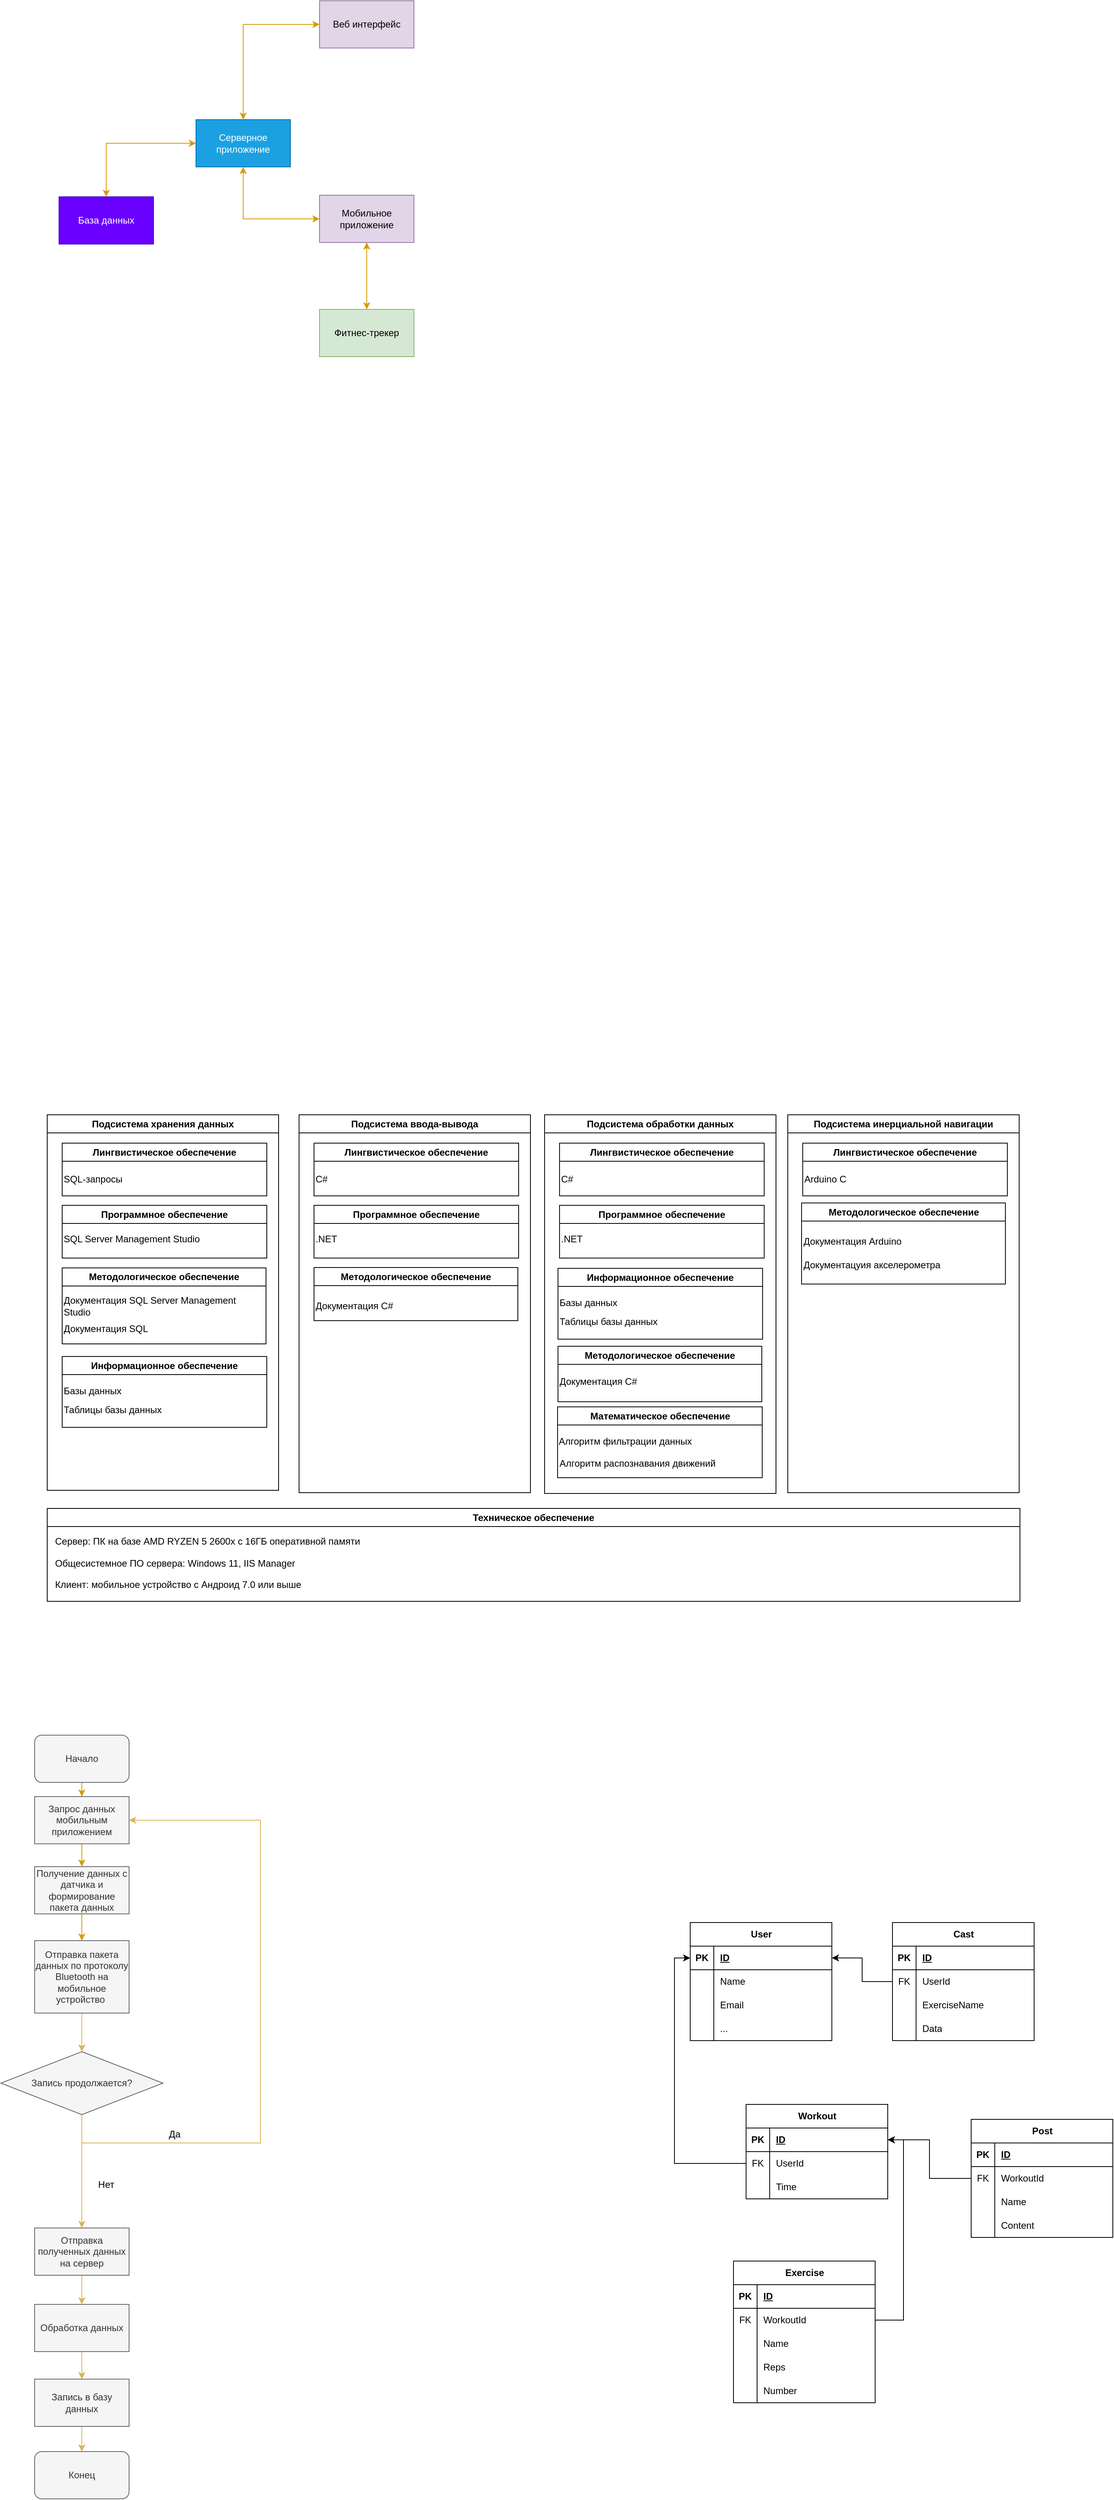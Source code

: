 <mxfile version="22.1.7" type="github">
  <diagram name="Страница 1" id="ufSTGprs4LsOGQLuZF8g">
    <mxGraphModel dx="1434" dy="792" grid="0" gridSize="10" guides="1" tooltips="1" connect="1" arrows="1" fold="1" page="1" pageScale="1" pageWidth="827" pageHeight="1169" background="#ffffff" math="0" shadow="0">
      <root>
        <mxCell id="0" />
        <mxCell id="1" parent="0" />
        <mxCell id="TqyM-eb_YKYfIrLDZzXM-1" value="База данных" style="rounded=0;whiteSpace=wrap;html=1;fillColor=#6a00ff;fontColor=#ffffff;strokeColor=#3700CC;" parent="1" vertex="1">
          <mxGeometry x="142" y="352" width="120" height="60" as="geometry" />
        </mxCell>
        <mxCell id="TqyM-eb_YKYfIrLDZzXM-2" value="Серверное приложение" style="rounded=0;whiteSpace=wrap;html=1;fillColor=#1ba1e2;fontColor=#ffffff;strokeColor=#006EAF;" parent="1" vertex="1">
          <mxGeometry x="316" y="254" width="120" height="60" as="geometry" />
        </mxCell>
        <mxCell id="TqyM-eb_YKYfIrLDZzXM-4" value="" style="endArrow=classic;startArrow=classic;html=1;rounded=0;entryX=0;entryY=0.5;entryDx=0;entryDy=0;exitX=0.5;exitY=0;exitDx=0;exitDy=0;fillColor=#ffe6cc;strokeColor=#d79b00;" parent="1" source="TqyM-eb_YKYfIrLDZzXM-1" target="TqyM-eb_YKYfIrLDZzXM-2" edge="1">
          <mxGeometry width="50" height="50" relative="1" as="geometry">
            <mxPoint x="148" y="304" as="sourcePoint" />
            <mxPoint x="198" y="254" as="targetPoint" />
            <Array as="points">
              <mxPoint x="202" y="284" />
            </Array>
          </mxGeometry>
        </mxCell>
        <mxCell id="TqyM-eb_YKYfIrLDZzXM-5" value="&lt;font color=&quot;#000000&quot;&gt;Веб интерфейс&lt;/font&gt;" style="rounded=0;whiteSpace=wrap;html=1;fillColor=#e1d5e7;strokeColor=#9673a6;" parent="1" vertex="1">
          <mxGeometry x="473" y="103" width="120" height="60" as="geometry" />
        </mxCell>
        <mxCell id="TqyM-eb_YKYfIrLDZzXM-6" value="&lt;font color=&quot;#000000&quot;&gt;Мобильное приложение&lt;/font&gt;" style="rounded=0;whiteSpace=wrap;html=1;fillColor=#e1d5e7;strokeColor=#9673a6;" parent="1" vertex="1">
          <mxGeometry x="473" y="350" width="120" height="60" as="geometry" />
        </mxCell>
        <mxCell id="TqyM-eb_YKYfIrLDZzXM-7" value="" style="endArrow=classic;startArrow=classic;html=1;rounded=0;entryX=0;entryY=0.5;entryDx=0;entryDy=0;exitX=0.5;exitY=0;exitDx=0;exitDy=0;fillColor=#ffe6cc;strokeColor=#d79b00;" parent="1" source="TqyM-eb_YKYfIrLDZzXM-2" target="TqyM-eb_YKYfIrLDZzXM-5" edge="1">
          <mxGeometry width="50" height="50" relative="1" as="geometry">
            <mxPoint x="291" y="154" as="sourcePoint" />
            <mxPoint x="405" y="86" as="targetPoint" />
            <Array as="points">
              <mxPoint x="376" y="133" />
            </Array>
          </mxGeometry>
        </mxCell>
        <mxCell id="TqyM-eb_YKYfIrLDZzXM-8" value="" style="endArrow=classic;startArrow=classic;html=1;rounded=0;entryX=0;entryY=0.5;entryDx=0;entryDy=0;exitX=0.5;exitY=1;exitDx=0;exitDy=0;fillColor=#ffe6cc;strokeColor=#d79b00;" parent="1" source="TqyM-eb_YKYfIrLDZzXM-2" target="TqyM-eb_YKYfIrLDZzXM-6" edge="1">
          <mxGeometry width="50" height="50" relative="1" as="geometry">
            <mxPoint x="338" y="480" as="sourcePoint" />
            <mxPoint x="452" y="412" as="targetPoint" />
            <Array as="points">
              <mxPoint x="376" y="380" />
            </Array>
          </mxGeometry>
        </mxCell>
        <mxCell id="TqyM-eb_YKYfIrLDZzXM-9" value="&lt;font color=&quot;#000000&quot;&gt;Фитнес-трекер&lt;/font&gt;" style="rounded=0;whiteSpace=wrap;html=1;fillColor=#d5e8d4;strokeColor=#82b366;" parent="1" vertex="1">
          <mxGeometry x="473" y="495" width="120" height="60" as="geometry" />
        </mxCell>
        <mxCell id="TqyM-eb_YKYfIrLDZzXM-10" value="" style="endArrow=classic;startArrow=classic;html=1;rounded=0;entryX=0.5;entryY=0;entryDx=0;entryDy=0;exitX=0.5;exitY=1;exitDx=0;exitDy=0;fillColor=#ffe6cc;strokeColor=#d79b00;" parent="1" source="TqyM-eb_YKYfIrLDZzXM-6" target="TqyM-eb_YKYfIrLDZzXM-9" edge="1">
          <mxGeometry width="50" height="50" relative="1" as="geometry">
            <mxPoint x="352" y="412" as="sourcePoint" />
            <mxPoint x="449" y="478" as="targetPoint" />
            <Array as="points" />
          </mxGeometry>
        </mxCell>
        <mxCell id="nKgSE3EkpWKNaFI7mvdM-1" value="Подсистема хранения данных" style="swimlane;whiteSpace=wrap;html=1;" parent="1" vertex="1">
          <mxGeometry x="127" y="1518" width="294" height="477" as="geometry" />
        </mxCell>
        <mxCell id="nKgSE3EkpWKNaFI7mvdM-2" value="Лингвистическое обеспечение" style="swimlane;whiteSpace=wrap;html=1;" parent="nKgSE3EkpWKNaFI7mvdM-1" vertex="1">
          <mxGeometry x="19" y="36" width="260" height="67" as="geometry" />
        </mxCell>
        <mxCell id="nKgSE3EkpWKNaFI7mvdM-3" value="SQL-запросы" style="text;html=1;align=left;verticalAlign=middle;resizable=0;points=[];autosize=1;strokeColor=none;fillColor=none;" parent="nKgSE3EkpWKNaFI7mvdM-2" vertex="1">
          <mxGeometry y="33" width="93" height="26" as="geometry" />
        </mxCell>
        <mxCell id="nKgSE3EkpWKNaFI7mvdM-4" value="Программное обеспечение" style="swimlane;whiteSpace=wrap;html=1;" parent="nKgSE3EkpWKNaFI7mvdM-1" vertex="1">
          <mxGeometry x="19" y="115" width="260" height="67" as="geometry" />
        </mxCell>
        <mxCell id="nKgSE3EkpWKNaFI7mvdM-5" value="SQL Server Management Studio" style="text;html=1;align=left;verticalAlign=middle;resizable=0;points=[];autosize=1;strokeColor=none;fillColor=none;" parent="nKgSE3EkpWKNaFI7mvdM-4" vertex="1">
          <mxGeometry y="30" width="191" height="26" as="geometry" />
        </mxCell>
        <mxCell id="nKgSE3EkpWKNaFI7mvdM-6" value="Методологическое обеспечение" style="swimlane;whiteSpace=wrap;html=1;" parent="nKgSE3EkpWKNaFI7mvdM-1" vertex="1">
          <mxGeometry x="19" y="194.5" width="259" height="96.5" as="geometry" />
        </mxCell>
        <mxCell id="nKgSE3EkpWKNaFI7mvdM-7" value="Документация&amp;nbsp;SQL Server Management &lt;br&gt;Studio" style="text;html=1;align=left;verticalAlign=middle;resizable=0;points=[];autosize=1;strokeColor=none;fillColor=none;" parent="nKgSE3EkpWKNaFI7mvdM-6" vertex="1">
          <mxGeometry y="27.75" width="237" height="41" as="geometry" />
        </mxCell>
        <mxCell id="nKgSE3EkpWKNaFI7mvdM-8" value="Документация&amp;nbsp;SQL" style="text;html=1;align=left;verticalAlign=middle;resizable=0;points=[];autosize=1;strokeColor=none;fillColor=none;" parent="nKgSE3EkpWKNaFI7mvdM-6" vertex="1">
          <mxGeometry y="64.5" width="125" height="26" as="geometry" />
        </mxCell>
        <mxCell id="nKgSE3EkpWKNaFI7mvdM-9" value="Информационное обеспечение" style="swimlane;whiteSpace=wrap;html=1;" parent="nKgSE3EkpWKNaFI7mvdM-1" vertex="1">
          <mxGeometry x="19" y="307" width="260" height="90" as="geometry" />
        </mxCell>
        <mxCell id="nKgSE3EkpWKNaFI7mvdM-10" value="Базы данных" style="text;html=1;align=left;verticalAlign=middle;resizable=0;points=[];autosize=1;strokeColor=none;fillColor=none;" parent="nKgSE3EkpWKNaFI7mvdM-9" vertex="1">
          <mxGeometry x="-0.5" y="31" width="91" height="26" as="geometry" />
        </mxCell>
        <mxCell id="nKgSE3EkpWKNaFI7mvdM-11" value="Таблицы базы данных" style="text;html=1;strokeColor=none;fillColor=none;align=left;verticalAlign=middle;whiteSpace=wrap;rounded=0;" parent="nKgSE3EkpWKNaFI7mvdM-9" vertex="1">
          <mxGeometry x="-0.5" y="53" width="179.5" height="30" as="geometry" />
        </mxCell>
        <mxCell id="nKgSE3EkpWKNaFI7mvdM-12" value="Подсистема ввода-вывода" style="swimlane;whiteSpace=wrap;html=1;" parent="1" vertex="1">
          <mxGeometry x="447" y="1518" width="294" height="480" as="geometry" />
        </mxCell>
        <mxCell id="nKgSE3EkpWKNaFI7mvdM-13" value="Лингвистическое обеспечение" style="swimlane;whiteSpace=wrap;html=1;" parent="nKgSE3EkpWKNaFI7mvdM-12" vertex="1">
          <mxGeometry x="19" y="36" width="260" height="67" as="geometry" />
        </mxCell>
        <mxCell id="nKgSE3EkpWKNaFI7mvdM-14" value="С#" style="text;html=1;align=left;verticalAlign=middle;resizable=0;points=[];autosize=1;strokeColor=none;fillColor=none;" parent="nKgSE3EkpWKNaFI7mvdM-13" vertex="1">
          <mxGeometry y="33" width="33" height="26" as="geometry" />
        </mxCell>
        <mxCell id="nKgSE3EkpWKNaFI7mvdM-15" value="Программное обеспечение" style="swimlane;whiteSpace=wrap;html=1;" parent="nKgSE3EkpWKNaFI7mvdM-12" vertex="1">
          <mxGeometry x="19" y="115" width="260" height="67" as="geometry" />
        </mxCell>
        <mxCell id="nKgSE3EkpWKNaFI7mvdM-16" value=".NET" style="text;html=1;align=left;verticalAlign=middle;resizable=0;points=[];autosize=1;strokeColor=none;fillColor=none;" parent="nKgSE3EkpWKNaFI7mvdM-15" vertex="1">
          <mxGeometry y="30" width="45" height="26" as="geometry" />
        </mxCell>
        <mxCell id="nKgSE3EkpWKNaFI7mvdM-17" value="Методологическое обеспечение" style="swimlane;whiteSpace=wrap;html=1;" parent="nKgSE3EkpWKNaFI7mvdM-12" vertex="1">
          <mxGeometry x="19" y="194" width="259" height="67.5" as="geometry" />
        </mxCell>
        <mxCell id="nKgSE3EkpWKNaFI7mvdM-18" value="Документация C#" style="text;html=1;align=left;verticalAlign=middle;resizable=0;points=[];autosize=1;strokeColor=none;fillColor=none;" parent="nKgSE3EkpWKNaFI7mvdM-17" vertex="1">
          <mxGeometry y="35.75" width="117" height="26" as="geometry" />
        </mxCell>
        <mxCell id="nKgSE3EkpWKNaFI7mvdM-23" value="Подсистема обработки данных" style="swimlane;whiteSpace=wrap;html=1;" parent="1" vertex="1">
          <mxGeometry x="759" y="1518" width="294" height="481" as="geometry" />
        </mxCell>
        <mxCell id="nKgSE3EkpWKNaFI7mvdM-24" value="Лингвистическое обеспечение" style="swimlane;whiteSpace=wrap;html=1;" parent="nKgSE3EkpWKNaFI7mvdM-23" vertex="1">
          <mxGeometry x="19" y="36" width="260" height="67" as="geometry" />
        </mxCell>
        <mxCell id="nKgSE3EkpWKNaFI7mvdM-25" value="С#" style="text;html=1;align=left;verticalAlign=middle;resizable=0;points=[];autosize=1;strokeColor=none;fillColor=none;" parent="nKgSE3EkpWKNaFI7mvdM-24" vertex="1">
          <mxGeometry y="33" width="33" height="26" as="geometry" />
        </mxCell>
        <mxCell id="nKgSE3EkpWKNaFI7mvdM-26" value="Программное обеспечение" style="swimlane;whiteSpace=wrap;html=1;" parent="nKgSE3EkpWKNaFI7mvdM-23" vertex="1">
          <mxGeometry x="19" y="115" width="260" height="67" as="geometry" />
        </mxCell>
        <mxCell id="nKgSE3EkpWKNaFI7mvdM-27" value=".NET" style="text;html=1;align=left;verticalAlign=middle;resizable=0;points=[];autosize=1;strokeColor=none;fillColor=none;" parent="nKgSE3EkpWKNaFI7mvdM-26" vertex="1">
          <mxGeometry y="30" width="45" height="26" as="geometry" />
        </mxCell>
        <mxCell id="nKgSE3EkpWKNaFI7mvdM-28" value="Методологическое обеспечение" style="swimlane;whiteSpace=wrap;html=1;" parent="nKgSE3EkpWKNaFI7mvdM-23" vertex="1">
          <mxGeometry x="17" y="294" width="259" height="70.5" as="geometry" />
        </mxCell>
        <mxCell id="nKgSE3EkpWKNaFI7mvdM-29" value="Документация C#" style="text;html=1;align=left;verticalAlign=middle;resizable=0;points=[];autosize=1;strokeColor=none;fillColor=none;" parent="nKgSE3EkpWKNaFI7mvdM-28" vertex="1">
          <mxGeometry x="-0.5" y="31.5" width="117" height="26" as="geometry" />
        </mxCell>
        <mxCell id="nKgSE3EkpWKNaFI7mvdM-31" value="Математическое обеспечение" style="swimlane;whiteSpace=wrap;html=1;" parent="nKgSE3EkpWKNaFI7mvdM-23" vertex="1">
          <mxGeometry x="16.5" y="371" width="260" height="90" as="geometry" />
        </mxCell>
        <mxCell id="nKgSE3EkpWKNaFI7mvdM-32" value="Алгоритм фильтрации данных" style="text;html=1;align=left;verticalAlign=middle;resizable=0;points=[];autosize=1;strokeColor=none;fillColor=none;" parent="nKgSE3EkpWKNaFI7mvdM-31" vertex="1">
          <mxGeometry x="-0.5" y="31" width="187" height="26" as="geometry" />
        </mxCell>
        <mxCell id="nKgSE3EkpWKNaFI7mvdM-37" value="Алгоритм распознавания движений" style="text;html=1;align=left;verticalAlign=middle;resizable=0;points=[];autosize=1;strokeColor=none;fillColor=none;" parent="nKgSE3EkpWKNaFI7mvdM-31" vertex="1">
          <mxGeometry y="59" width="216" height="26" as="geometry" />
        </mxCell>
        <mxCell id="nKgSE3EkpWKNaFI7mvdM-34" value="Информационное обеспечение" style="swimlane;whiteSpace=wrap;html=1;" parent="nKgSE3EkpWKNaFI7mvdM-23" vertex="1">
          <mxGeometry x="17" y="195" width="260" height="90" as="geometry" />
        </mxCell>
        <mxCell id="nKgSE3EkpWKNaFI7mvdM-35" value="Базы данных" style="text;html=1;align=left;verticalAlign=middle;resizable=0;points=[];autosize=1;strokeColor=none;fillColor=none;" parent="nKgSE3EkpWKNaFI7mvdM-34" vertex="1">
          <mxGeometry x="-0.5" y="31" width="91" height="26" as="geometry" />
        </mxCell>
        <mxCell id="nKgSE3EkpWKNaFI7mvdM-36" value="Таблицы базы данных" style="text;html=1;strokeColor=none;fillColor=none;align=left;verticalAlign=middle;whiteSpace=wrap;rounded=0;" parent="nKgSE3EkpWKNaFI7mvdM-34" vertex="1">
          <mxGeometry x="-0.5" y="53" width="179.5" height="30" as="geometry" />
        </mxCell>
        <mxCell id="nKgSE3EkpWKNaFI7mvdM-38" value="Техническое обеспечение" style="swimlane;whiteSpace=wrap;html=1;" parent="1" vertex="1">
          <mxGeometry x="127" y="2018" width="1236" height="118" as="geometry" />
        </mxCell>
        <mxCell id="nKgSE3EkpWKNaFI7mvdM-39" value="Сервер: ПК на базе AMD RYZEN 5 2600x с 16ГБ оперативной памяти" style="text;html=1;align=left;verticalAlign=middle;resizable=0;points=[];autosize=1;strokeColor=none;fillColor=none;" parent="nKgSE3EkpWKNaFI7mvdM-38" vertex="1">
          <mxGeometry x="8" y="29" width="406" height="26" as="geometry" />
        </mxCell>
        <mxCell id="t0PKNFKbj3jleWJ-KIZI-2" value="Общесистемное ПО сервера: Windows 11, IIS Manager" style="text;html=1;strokeColor=none;fillColor=none;align=left;verticalAlign=middle;whiteSpace=wrap;rounded=0;" vertex="1" parent="nKgSE3EkpWKNaFI7mvdM-38">
          <mxGeometry x="8" y="55" width="1211" height="30" as="geometry" />
        </mxCell>
        <mxCell id="t0PKNFKbj3jleWJ-KIZI-3" value="Клиент: мобильное устройство с Андроид 7.0 или выше&amp;nbsp;" style="text;html=1;strokeColor=none;fillColor=none;align=left;verticalAlign=middle;whiteSpace=wrap;rounded=0;" vertex="1" parent="nKgSE3EkpWKNaFI7mvdM-38">
          <mxGeometry x="8" y="82" width="1217" height="30" as="geometry" />
        </mxCell>
        <mxCell id="nKgSE3EkpWKNaFI7mvdM-41" value="Подсистема инерциальной навигации" style="swimlane;whiteSpace=wrap;html=1;" parent="1" vertex="1">
          <mxGeometry x="1068" y="1518" width="294" height="480" as="geometry" />
        </mxCell>
        <mxCell id="nKgSE3EkpWKNaFI7mvdM-42" value="Лингвистическое обеспечение" style="swimlane;whiteSpace=wrap;html=1;" parent="nKgSE3EkpWKNaFI7mvdM-41" vertex="1">
          <mxGeometry x="19" y="36" width="260" height="67" as="geometry" />
        </mxCell>
        <mxCell id="nKgSE3EkpWKNaFI7mvdM-43" value="Arduino C" style="text;html=1;align=left;verticalAlign=middle;resizable=0;points=[];autosize=1;strokeColor=none;fillColor=none;" parent="nKgSE3EkpWKNaFI7mvdM-42" vertex="1">
          <mxGeometry y="33" width="71" height="26" as="geometry" />
        </mxCell>
        <mxCell id="nKgSE3EkpWKNaFI7mvdM-46" value="Методологическое обеспечение" style="swimlane;whiteSpace=wrap;html=1;" parent="nKgSE3EkpWKNaFI7mvdM-41" vertex="1">
          <mxGeometry x="17.5" y="112" width="259" height="103" as="geometry" />
        </mxCell>
        <mxCell id="nKgSE3EkpWKNaFI7mvdM-47" value="Документация Arduino" style="text;html=1;align=left;verticalAlign=middle;resizable=0;points=[];autosize=1;strokeColor=none;fillColor=none;" parent="nKgSE3EkpWKNaFI7mvdM-46" vertex="1">
          <mxGeometry y="35.75" width="143" height="26" as="geometry" />
        </mxCell>
        <mxCell id="t0PKNFKbj3jleWJ-KIZI-4" value="Документацуия акселерометра" style="text;html=1;strokeColor=none;fillColor=none;align=left;verticalAlign=middle;whiteSpace=wrap;rounded=0;" vertex="1" parent="nKgSE3EkpWKNaFI7mvdM-46">
          <mxGeometry y="64" width="239" height="30" as="geometry" />
        </mxCell>
        <mxCell id="nKgSE3EkpWKNaFI7mvdM-48" style="edgeStyle=orthogonalEdgeStyle;rounded=0;orthogonalLoop=1;jettySize=auto;html=1;entryX=0.5;entryY=0;entryDx=0;entryDy=0;fillColor=#ffe6cc;strokeColor=#d79b00;" parent="1" source="nKgSE3EkpWKNaFI7mvdM-49" target="nKgSE3EkpWKNaFI7mvdM-59" edge="1">
          <mxGeometry relative="1" as="geometry" />
        </mxCell>
        <mxCell id="nKgSE3EkpWKNaFI7mvdM-49" value="Начало" style="rounded=1;whiteSpace=wrap;html=1;fillColor=#f5f5f5;fontColor=#333333;strokeColor=#666666;" parent="1" vertex="1">
          <mxGeometry x="111" y="2306" width="120" height="60" as="geometry" />
        </mxCell>
        <mxCell id="nKgSE3EkpWKNaFI7mvdM-50" style="edgeStyle=orthogonalEdgeStyle;rounded=0;orthogonalLoop=1;jettySize=auto;html=1;fillColor=#ffe6cc;strokeColor=#d79b00;entryX=0.5;entryY=0;entryDx=0;entryDy=0;" parent="1" source="nKgSE3EkpWKNaFI7mvdM-51" target="nKgSE3EkpWKNaFI7mvdM-53" edge="1">
          <mxGeometry relative="1" as="geometry" />
        </mxCell>
        <mxCell id="nKgSE3EkpWKNaFI7mvdM-51" value="Получение данных с датчика и формирование пакета данных" style="rounded=0;whiteSpace=wrap;html=1;fillColor=#f5f5f5;fontColor=#333333;strokeColor=#666666;" parent="1" vertex="1">
          <mxGeometry x="111" y="2473" width="120" height="60" as="geometry" />
        </mxCell>
        <mxCell id="nKgSE3EkpWKNaFI7mvdM-72" style="edgeStyle=orthogonalEdgeStyle;rounded=0;orthogonalLoop=1;jettySize=auto;html=1;entryX=0.5;entryY=0;entryDx=0;entryDy=0;fillColor=#fff2cc;strokeColor=#d6b656;" parent="1" source="nKgSE3EkpWKNaFI7mvdM-53" target="nKgSE3EkpWKNaFI7mvdM-62" edge="1">
          <mxGeometry relative="1" as="geometry">
            <mxPoint x="222" y="2676" as="targetPoint" />
          </mxGeometry>
        </mxCell>
        <mxCell id="nKgSE3EkpWKNaFI7mvdM-53" value="Отправка пакета данных по протоколу Bluetooth на мобильное устройство&amp;nbsp;" style="rounded=0;whiteSpace=wrap;html=1;fillColor=#f5f5f5;fontColor=#333333;strokeColor=#666666;" parent="1" vertex="1">
          <mxGeometry x="111" y="2567" width="120" height="92" as="geometry" />
        </mxCell>
        <mxCell id="nKgSE3EkpWKNaFI7mvdM-75" style="edgeStyle=orthogonalEdgeStyle;rounded=0;orthogonalLoop=1;jettySize=auto;html=1;entryX=0.5;entryY=0;entryDx=0;entryDy=0;fillColor=#fff2cc;strokeColor=#d6b656;" parent="1" source="nKgSE3EkpWKNaFI7mvdM-56" target="nKgSE3EkpWKNaFI7mvdM-74" edge="1">
          <mxGeometry relative="1" as="geometry" />
        </mxCell>
        <mxCell id="nKgSE3EkpWKNaFI7mvdM-56" value="Отправка полученных данных на сервер" style="rounded=0;whiteSpace=wrap;html=1;fillColor=#f5f5f5;fontColor=#333333;strokeColor=#666666;" parent="1" vertex="1">
          <mxGeometry x="111" y="2932" width="120" height="60" as="geometry" />
        </mxCell>
        <mxCell id="nKgSE3EkpWKNaFI7mvdM-58" style="edgeStyle=orthogonalEdgeStyle;rounded=0;orthogonalLoop=1;jettySize=auto;html=1;entryX=0.5;entryY=0;entryDx=0;entryDy=0;fillColor=#ffe6cc;strokeColor=#d79b00;" parent="1" source="nKgSE3EkpWKNaFI7mvdM-59" target="nKgSE3EkpWKNaFI7mvdM-51" edge="1">
          <mxGeometry relative="1" as="geometry" />
        </mxCell>
        <mxCell id="nKgSE3EkpWKNaFI7mvdM-59" value="Запрос данных мобильным приложением" style="rounded=0;whiteSpace=wrap;html=1;fillColor=#f5f5f5;fontColor=#333333;strokeColor=#666666;" parent="1" vertex="1">
          <mxGeometry x="111" y="2384" width="120" height="60" as="geometry" />
        </mxCell>
        <mxCell id="nKgSE3EkpWKNaFI7mvdM-70" style="edgeStyle=orthogonalEdgeStyle;rounded=0;orthogonalLoop=1;jettySize=auto;html=1;entryX=1;entryY=0.5;entryDx=0;entryDy=0;fillColor=#fff2cc;strokeColor=#d6b656;" parent="1" source="nKgSE3EkpWKNaFI7mvdM-62" target="nKgSE3EkpWKNaFI7mvdM-59" edge="1">
          <mxGeometry relative="1" as="geometry">
            <mxPoint x="398.217" y="2439.696" as="targetPoint" />
            <Array as="points">
              <mxPoint x="171" y="2824" />
              <mxPoint x="398" y="2824" />
              <mxPoint x="398" y="2414" />
            </Array>
          </mxGeometry>
        </mxCell>
        <mxCell id="nKgSE3EkpWKNaFI7mvdM-73" style="edgeStyle=orthogonalEdgeStyle;rounded=0;orthogonalLoop=1;jettySize=auto;html=1;entryX=0.5;entryY=0;entryDx=0;entryDy=0;fillColor=#fff2cc;strokeColor=#d6b656;" parent="1" source="nKgSE3EkpWKNaFI7mvdM-62" target="nKgSE3EkpWKNaFI7mvdM-56" edge="1">
          <mxGeometry relative="1" as="geometry" />
        </mxCell>
        <mxCell id="nKgSE3EkpWKNaFI7mvdM-62" value="Запись продолжается?" style="rhombus;whiteSpace=wrap;html=1;fillColor=#f5f5f5;fontColor=#333333;strokeColor=#666666;" parent="1" vertex="1">
          <mxGeometry x="68" y="2708" width="206" height="80" as="geometry" />
        </mxCell>
        <mxCell id="nKgSE3EkpWKNaFI7mvdM-64" value="&lt;font color=&quot;#000000&quot;&gt;Да&lt;/font&gt;" style="text;html=1;strokeColor=none;fillColor=none;align=center;verticalAlign=middle;whiteSpace=wrap;rounded=0;" parent="1" vertex="1">
          <mxGeometry x="259" y="2798" width="60" height="30" as="geometry" />
        </mxCell>
        <mxCell id="nKgSE3EkpWKNaFI7mvdM-77" style="edgeStyle=orthogonalEdgeStyle;rounded=0;orthogonalLoop=1;jettySize=auto;html=1;entryX=0.5;entryY=0;entryDx=0;entryDy=0;fillColor=#fff2cc;strokeColor=#d6b656;" parent="1" source="nKgSE3EkpWKNaFI7mvdM-74" target="nKgSE3EkpWKNaFI7mvdM-76" edge="1">
          <mxGeometry relative="1" as="geometry" />
        </mxCell>
        <mxCell id="nKgSE3EkpWKNaFI7mvdM-74" value="Обработка данных" style="rounded=0;whiteSpace=wrap;html=1;fillColor=#f5f5f5;fontColor=#333333;strokeColor=#666666;" parent="1" vertex="1">
          <mxGeometry x="111" y="3029" width="120" height="60" as="geometry" />
        </mxCell>
        <mxCell id="nKgSE3EkpWKNaFI7mvdM-79" style="edgeStyle=orthogonalEdgeStyle;rounded=0;orthogonalLoop=1;jettySize=auto;html=1;entryX=0.5;entryY=0;entryDx=0;entryDy=0;fillColor=#fff2cc;strokeColor=#d6b656;" parent="1" source="nKgSE3EkpWKNaFI7mvdM-76" target="nKgSE3EkpWKNaFI7mvdM-78" edge="1">
          <mxGeometry relative="1" as="geometry" />
        </mxCell>
        <mxCell id="nKgSE3EkpWKNaFI7mvdM-76" value="Запись в базу данных" style="rounded=0;whiteSpace=wrap;html=1;fillColor=#f5f5f5;fontColor=#333333;strokeColor=#666666;" parent="1" vertex="1">
          <mxGeometry x="111" y="3124" width="120" height="60" as="geometry" />
        </mxCell>
        <mxCell id="nKgSE3EkpWKNaFI7mvdM-78" value="Конец" style="rounded=1;whiteSpace=wrap;html=1;fillColor=#f5f5f5;fontColor=#333333;strokeColor=#666666;" parent="1" vertex="1">
          <mxGeometry x="111" y="3216" width="120" height="60" as="geometry" />
        </mxCell>
        <mxCell id="nKgSE3EkpWKNaFI7mvdM-82" value="Нет" style="text;html=1;strokeColor=none;fillColor=none;align=center;verticalAlign=middle;whiteSpace=wrap;rounded=0;" parent="1" vertex="1">
          <mxGeometry x="172" y="2862" width="60" height="30" as="geometry" />
        </mxCell>
        <mxCell id="nKgSE3EkpWKNaFI7mvdM-83" value="User" style="shape=table;startSize=30;container=1;collapsible=1;childLayout=tableLayout;fixedRows=1;rowLines=0;fontStyle=1;align=center;resizeLast=1;html=1;" parent="1" vertex="1">
          <mxGeometry x="944" y="2544" width="180" height="150" as="geometry" />
        </mxCell>
        <mxCell id="nKgSE3EkpWKNaFI7mvdM-84" value="" style="shape=tableRow;horizontal=0;startSize=0;swimlaneHead=0;swimlaneBody=0;fillColor=none;collapsible=0;dropTarget=0;points=[[0,0.5],[1,0.5]];portConstraint=eastwest;top=0;left=0;right=0;bottom=1;" parent="nKgSE3EkpWKNaFI7mvdM-83" vertex="1">
          <mxGeometry y="30" width="180" height="30" as="geometry" />
        </mxCell>
        <mxCell id="nKgSE3EkpWKNaFI7mvdM-85" value="PK" style="shape=partialRectangle;connectable=0;fillColor=none;top=0;left=0;bottom=0;right=0;fontStyle=1;overflow=hidden;whiteSpace=wrap;html=1;" parent="nKgSE3EkpWKNaFI7mvdM-84" vertex="1">
          <mxGeometry width="30" height="30" as="geometry">
            <mxRectangle width="30" height="30" as="alternateBounds" />
          </mxGeometry>
        </mxCell>
        <mxCell id="nKgSE3EkpWKNaFI7mvdM-86" value="ID" style="shape=partialRectangle;connectable=0;fillColor=none;top=0;left=0;bottom=0;right=0;align=left;spacingLeft=6;fontStyle=5;overflow=hidden;whiteSpace=wrap;html=1;" parent="nKgSE3EkpWKNaFI7mvdM-84" vertex="1">
          <mxGeometry x="30" width="150" height="30" as="geometry">
            <mxRectangle width="150" height="30" as="alternateBounds" />
          </mxGeometry>
        </mxCell>
        <mxCell id="nKgSE3EkpWKNaFI7mvdM-87" value="" style="shape=tableRow;horizontal=0;startSize=0;swimlaneHead=0;swimlaneBody=0;fillColor=none;collapsible=0;dropTarget=0;points=[[0,0.5],[1,0.5]];portConstraint=eastwest;top=0;left=0;right=0;bottom=0;" parent="nKgSE3EkpWKNaFI7mvdM-83" vertex="1">
          <mxGeometry y="60" width="180" height="30" as="geometry" />
        </mxCell>
        <mxCell id="nKgSE3EkpWKNaFI7mvdM-88" value="" style="shape=partialRectangle;connectable=0;fillColor=none;top=0;left=0;bottom=0;right=0;editable=1;overflow=hidden;whiteSpace=wrap;html=1;" parent="nKgSE3EkpWKNaFI7mvdM-87" vertex="1">
          <mxGeometry width="30" height="30" as="geometry">
            <mxRectangle width="30" height="30" as="alternateBounds" />
          </mxGeometry>
        </mxCell>
        <mxCell id="nKgSE3EkpWKNaFI7mvdM-89" value="Name" style="shape=partialRectangle;connectable=0;fillColor=none;top=0;left=0;bottom=0;right=0;align=left;spacingLeft=6;overflow=hidden;whiteSpace=wrap;html=1;" parent="nKgSE3EkpWKNaFI7mvdM-87" vertex="1">
          <mxGeometry x="30" width="150" height="30" as="geometry">
            <mxRectangle width="150" height="30" as="alternateBounds" />
          </mxGeometry>
        </mxCell>
        <mxCell id="nKgSE3EkpWKNaFI7mvdM-90" value="" style="shape=tableRow;horizontal=0;startSize=0;swimlaneHead=0;swimlaneBody=0;fillColor=none;collapsible=0;dropTarget=0;points=[[0,0.5],[1,0.5]];portConstraint=eastwest;top=0;left=0;right=0;bottom=0;" parent="nKgSE3EkpWKNaFI7mvdM-83" vertex="1">
          <mxGeometry y="90" width="180" height="30" as="geometry" />
        </mxCell>
        <mxCell id="nKgSE3EkpWKNaFI7mvdM-91" value="" style="shape=partialRectangle;connectable=0;fillColor=none;top=0;left=0;bottom=0;right=0;editable=1;overflow=hidden;whiteSpace=wrap;html=1;" parent="nKgSE3EkpWKNaFI7mvdM-90" vertex="1">
          <mxGeometry width="30" height="30" as="geometry">
            <mxRectangle width="30" height="30" as="alternateBounds" />
          </mxGeometry>
        </mxCell>
        <mxCell id="nKgSE3EkpWKNaFI7mvdM-92" value="Email" style="shape=partialRectangle;connectable=0;fillColor=none;top=0;left=0;bottom=0;right=0;align=left;spacingLeft=6;overflow=hidden;whiteSpace=wrap;html=1;" parent="nKgSE3EkpWKNaFI7mvdM-90" vertex="1">
          <mxGeometry x="30" width="150" height="30" as="geometry">
            <mxRectangle width="150" height="30" as="alternateBounds" />
          </mxGeometry>
        </mxCell>
        <mxCell id="nKgSE3EkpWKNaFI7mvdM-93" value="" style="shape=tableRow;horizontal=0;startSize=0;swimlaneHead=0;swimlaneBody=0;fillColor=none;collapsible=0;dropTarget=0;points=[[0,0.5],[1,0.5]];portConstraint=eastwest;top=0;left=0;right=0;bottom=0;" parent="nKgSE3EkpWKNaFI7mvdM-83" vertex="1">
          <mxGeometry y="120" width="180" height="30" as="geometry" />
        </mxCell>
        <mxCell id="nKgSE3EkpWKNaFI7mvdM-94" value="" style="shape=partialRectangle;connectable=0;fillColor=none;top=0;left=0;bottom=0;right=0;editable=1;overflow=hidden;whiteSpace=wrap;html=1;" parent="nKgSE3EkpWKNaFI7mvdM-93" vertex="1">
          <mxGeometry width="30" height="30" as="geometry">
            <mxRectangle width="30" height="30" as="alternateBounds" />
          </mxGeometry>
        </mxCell>
        <mxCell id="nKgSE3EkpWKNaFI7mvdM-95" value="..." style="shape=partialRectangle;connectable=0;fillColor=none;top=0;left=0;bottom=0;right=0;align=left;spacingLeft=6;overflow=hidden;whiteSpace=wrap;html=1;" parent="nKgSE3EkpWKNaFI7mvdM-93" vertex="1">
          <mxGeometry x="30" width="150" height="30" as="geometry">
            <mxRectangle width="150" height="30" as="alternateBounds" />
          </mxGeometry>
        </mxCell>
        <mxCell id="nKgSE3EkpWKNaFI7mvdM-96" value="Cast" style="shape=table;startSize=30;container=1;collapsible=1;childLayout=tableLayout;fixedRows=1;rowLines=0;fontStyle=1;align=center;resizeLast=1;html=1;" parent="1" vertex="1">
          <mxGeometry x="1201" y="2544" width="180" height="150" as="geometry" />
        </mxCell>
        <mxCell id="nKgSE3EkpWKNaFI7mvdM-97" value="" style="shape=tableRow;horizontal=0;startSize=0;swimlaneHead=0;swimlaneBody=0;fillColor=none;collapsible=0;dropTarget=0;points=[[0,0.5],[1,0.5]];portConstraint=eastwest;top=0;left=0;right=0;bottom=1;" parent="nKgSE3EkpWKNaFI7mvdM-96" vertex="1">
          <mxGeometry y="30" width="180" height="30" as="geometry" />
        </mxCell>
        <mxCell id="nKgSE3EkpWKNaFI7mvdM-98" value="PK" style="shape=partialRectangle;connectable=0;fillColor=none;top=0;left=0;bottom=0;right=0;fontStyle=1;overflow=hidden;whiteSpace=wrap;html=1;" parent="nKgSE3EkpWKNaFI7mvdM-97" vertex="1">
          <mxGeometry width="30" height="30" as="geometry">
            <mxRectangle width="30" height="30" as="alternateBounds" />
          </mxGeometry>
        </mxCell>
        <mxCell id="nKgSE3EkpWKNaFI7mvdM-99" value="ID" style="shape=partialRectangle;connectable=0;fillColor=none;top=0;left=0;bottom=0;right=0;align=left;spacingLeft=6;fontStyle=5;overflow=hidden;whiteSpace=wrap;html=1;" parent="nKgSE3EkpWKNaFI7mvdM-97" vertex="1">
          <mxGeometry x="30" width="150" height="30" as="geometry">
            <mxRectangle width="150" height="30" as="alternateBounds" />
          </mxGeometry>
        </mxCell>
        <mxCell id="nKgSE3EkpWKNaFI7mvdM-100" value="" style="shape=tableRow;horizontal=0;startSize=0;swimlaneHead=0;swimlaneBody=0;fillColor=none;collapsible=0;dropTarget=0;points=[[0,0.5],[1,0.5]];portConstraint=eastwest;top=0;left=0;right=0;bottom=0;" parent="nKgSE3EkpWKNaFI7mvdM-96" vertex="1">
          <mxGeometry y="60" width="180" height="30" as="geometry" />
        </mxCell>
        <mxCell id="nKgSE3EkpWKNaFI7mvdM-101" value="FK" style="shape=partialRectangle;connectable=0;fillColor=none;top=0;left=0;bottom=0;right=0;editable=1;overflow=hidden;whiteSpace=wrap;html=1;" parent="nKgSE3EkpWKNaFI7mvdM-100" vertex="1">
          <mxGeometry width="30" height="30" as="geometry">
            <mxRectangle width="30" height="30" as="alternateBounds" />
          </mxGeometry>
        </mxCell>
        <mxCell id="nKgSE3EkpWKNaFI7mvdM-102" value="UserId" style="shape=partialRectangle;connectable=0;fillColor=none;top=0;left=0;bottom=0;right=0;align=left;spacingLeft=6;overflow=hidden;whiteSpace=wrap;html=1;" parent="nKgSE3EkpWKNaFI7mvdM-100" vertex="1">
          <mxGeometry x="30" width="150" height="30" as="geometry">
            <mxRectangle width="150" height="30" as="alternateBounds" />
          </mxGeometry>
        </mxCell>
        <mxCell id="nKgSE3EkpWKNaFI7mvdM-103" value="" style="shape=tableRow;horizontal=0;startSize=0;swimlaneHead=0;swimlaneBody=0;fillColor=none;collapsible=0;dropTarget=0;points=[[0,0.5],[1,0.5]];portConstraint=eastwest;top=0;left=0;right=0;bottom=0;" parent="nKgSE3EkpWKNaFI7mvdM-96" vertex="1">
          <mxGeometry y="90" width="180" height="30" as="geometry" />
        </mxCell>
        <mxCell id="nKgSE3EkpWKNaFI7mvdM-104" value="" style="shape=partialRectangle;connectable=0;fillColor=none;top=0;left=0;bottom=0;right=0;editable=1;overflow=hidden;whiteSpace=wrap;html=1;" parent="nKgSE3EkpWKNaFI7mvdM-103" vertex="1">
          <mxGeometry width="30" height="30" as="geometry">
            <mxRectangle width="30" height="30" as="alternateBounds" />
          </mxGeometry>
        </mxCell>
        <mxCell id="nKgSE3EkpWKNaFI7mvdM-105" value="ExerciseName" style="shape=partialRectangle;connectable=0;fillColor=none;top=0;left=0;bottom=0;right=0;align=left;spacingLeft=6;overflow=hidden;whiteSpace=wrap;html=1;" parent="nKgSE3EkpWKNaFI7mvdM-103" vertex="1">
          <mxGeometry x="30" width="150" height="30" as="geometry">
            <mxRectangle width="150" height="30" as="alternateBounds" />
          </mxGeometry>
        </mxCell>
        <mxCell id="nKgSE3EkpWKNaFI7mvdM-106" value="" style="shape=tableRow;horizontal=0;startSize=0;swimlaneHead=0;swimlaneBody=0;fillColor=none;collapsible=0;dropTarget=0;points=[[0,0.5],[1,0.5]];portConstraint=eastwest;top=0;left=0;right=0;bottom=0;" parent="nKgSE3EkpWKNaFI7mvdM-96" vertex="1">
          <mxGeometry y="120" width="180" height="30" as="geometry" />
        </mxCell>
        <mxCell id="nKgSE3EkpWKNaFI7mvdM-107" value="" style="shape=partialRectangle;connectable=0;fillColor=none;top=0;left=0;bottom=0;right=0;editable=1;overflow=hidden;whiteSpace=wrap;html=1;" parent="nKgSE3EkpWKNaFI7mvdM-106" vertex="1">
          <mxGeometry width="30" height="30" as="geometry">
            <mxRectangle width="30" height="30" as="alternateBounds" />
          </mxGeometry>
        </mxCell>
        <mxCell id="nKgSE3EkpWKNaFI7mvdM-108" value="Data" style="shape=partialRectangle;connectable=0;fillColor=none;top=0;left=0;bottom=0;right=0;align=left;spacingLeft=6;overflow=hidden;whiteSpace=wrap;html=1;" parent="nKgSE3EkpWKNaFI7mvdM-106" vertex="1">
          <mxGeometry x="30" width="150" height="30" as="geometry">
            <mxRectangle width="150" height="30" as="alternateBounds" />
          </mxGeometry>
        </mxCell>
        <mxCell id="nKgSE3EkpWKNaFI7mvdM-109" style="edgeStyle=orthogonalEdgeStyle;rounded=0;orthogonalLoop=1;jettySize=auto;html=1;entryX=1;entryY=0.5;entryDx=0;entryDy=0;" parent="1" source="nKgSE3EkpWKNaFI7mvdM-100" target="nKgSE3EkpWKNaFI7mvdM-84" edge="1">
          <mxGeometry relative="1" as="geometry" />
        </mxCell>
        <mxCell id="nKgSE3EkpWKNaFI7mvdM-110" value="Workout" style="shape=table;startSize=30;container=1;collapsible=1;childLayout=tableLayout;fixedRows=1;rowLines=0;fontStyle=1;align=center;resizeLast=1;html=1;" parent="1" vertex="1">
          <mxGeometry x="1015" y="2775" width="180" height="120" as="geometry" />
        </mxCell>
        <mxCell id="nKgSE3EkpWKNaFI7mvdM-111" value="" style="shape=tableRow;horizontal=0;startSize=0;swimlaneHead=0;swimlaneBody=0;fillColor=none;collapsible=0;dropTarget=0;points=[[0,0.5],[1,0.5]];portConstraint=eastwest;top=0;left=0;right=0;bottom=1;" parent="nKgSE3EkpWKNaFI7mvdM-110" vertex="1">
          <mxGeometry y="30" width="180" height="30" as="geometry" />
        </mxCell>
        <mxCell id="nKgSE3EkpWKNaFI7mvdM-112" value="PK" style="shape=partialRectangle;connectable=0;fillColor=none;top=0;left=0;bottom=0;right=0;fontStyle=1;overflow=hidden;whiteSpace=wrap;html=1;" parent="nKgSE3EkpWKNaFI7mvdM-111" vertex="1">
          <mxGeometry width="30" height="30" as="geometry">
            <mxRectangle width="30" height="30" as="alternateBounds" />
          </mxGeometry>
        </mxCell>
        <mxCell id="nKgSE3EkpWKNaFI7mvdM-113" value="ID" style="shape=partialRectangle;connectable=0;fillColor=none;top=0;left=0;bottom=0;right=0;align=left;spacingLeft=6;fontStyle=5;overflow=hidden;whiteSpace=wrap;html=1;" parent="nKgSE3EkpWKNaFI7mvdM-111" vertex="1">
          <mxGeometry x="30" width="150" height="30" as="geometry">
            <mxRectangle width="150" height="30" as="alternateBounds" />
          </mxGeometry>
        </mxCell>
        <mxCell id="nKgSE3EkpWKNaFI7mvdM-114" value="" style="shape=tableRow;horizontal=0;startSize=0;swimlaneHead=0;swimlaneBody=0;fillColor=none;collapsible=0;dropTarget=0;points=[[0,0.5],[1,0.5]];portConstraint=eastwest;top=0;left=0;right=0;bottom=0;" parent="nKgSE3EkpWKNaFI7mvdM-110" vertex="1">
          <mxGeometry y="60" width="180" height="30" as="geometry" />
        </mxCell>
        <mxCell id="nKgSE3EkpWKNaFI7mvdM-115" value="FK" style="shape=partialRectangle;connectable=0;fillColor=none;top=0;left=0;bottom=0;right=0;editable=1;overflow=hidden;whiteSpace=wrap;html=1;" parent="nKgSE3EkpWKNaFI7mvdM-114" vertex="1">
          <mxGeometry width="30" height="30" as="geometry">
            <mxRectangle width="30" height="30" as="alternateBounds" />
          </mxGeometry>
        </mxCell>
        <mxCell id="nKgSE3EkpWKNaFI7mvdM-116" value="UserId" style="shape=partialRectangle;connectable=0;fillColor=none;top=0;left=0;bottom=0;right=0;align=left;spacingLeft=6;overflow=hidden;whiteSpace=wrap;html=1;" parent="nKgSE3EkpWKNaFI7mvdM-114" vertex="1">
          <mxGeometry x="30" width="150" height="30" as="geometry">
            <mxRectangle width="150" height="30" as="alternateBounds" />
          </mxGeometry>
        </mxCell>
        <mxCell id="nKgSE3EkpWKNaFI7mvdM-117" value="" style="shape=tableRow;horizontal=0;startSize=0;swimlaneHead=0;swimlaneBody=0;fillColor=none;collapsible=0;dropTarget=0;points=[[0,0.5],[1,0.5]];portConstraint=eastwest;top=0;left=0;right=0;bottom=0;" parent="nKgSE3EkpWKNaFI7mvdM-110" vertex="1">
          <mxGeometry y="90" width="180" height="30" as="geometry" />
        </mxCell>
        <mxCell id="nKgSE3EkpWKNaFI7mvdM-118" value="" style="shape=partialRectangle;connectable=0;fillColor=none;top=0;left=0;bottom=0;right=0;editable=1;overflow=hidden;whiteSpace=wrap;html=1;" parent="nKgSE3EkpWKNaFI7mvdM-117" vertex="1">
          <mxGeometry width="30" height="30" as="geometry">
            <mxRectangle width="30" height="30" as="alternateBounds" />
          </mxGeometry>
        </mxCell>
        <mxCell id="nKgSE3EkpWKNaFI7mvdM-119" value="Time" style="shape=partialRectangle;connectable=0;fillColor=none;top=0;left=0;bottom=0;right=0;align=left;spacingLeft=6;overflow=hidden;whiteSpace=wrap;html=1;" parent="nKgSE3EkpWKNaFI7mvdM-117" vertex="1">
          <mxGeometry x="30" width="150" height="30" as="geometry">
            <mxRectangle width="150" height="30" as="alternateBounds" />
          </mxGeometry>
        </mxCell>
        <mxCell id="nKgSE3EkpWKNaFI7mvdM-123" style="edgeStyle=orthogonalEdgeStyle;rounded=0;orthogonalLoop=1;jettySize=auto;html=1;entryX=0;entryY=0.5;entryDx=0;entryDy=0;" parent="1" source="nKgSE3EkpWKNaFI7mvdM-114" target="nKgSE3EkpWKNaFI7mvdM-84" edge="1">
          <mxGeometry relative="1" as="geometry" />
        </mxCell>
        <mxCell id="nKgSE3EkpWKNaFI7mvdM-124" value="Post" style="shape=table;startSize=30;container=1;collapsible=1;childLayout=tableLayout;fixedRows=1;rowLines=0;fontStyle=1;align=center;resizeLast=1;html=1;" parent="1" vertex="1">
          <mxGeometry x="1301" y="2794" width="180" height="150" as="geometry" />
        </mxCell>
        <mxCell id="nKgSE3EkpWKNaFI7mvdM-125" value="" style="shape=tableRow;horizontal=0;startSize=0;swimlaneHead=0;swimlaneBody=0;fillColor=none;collapsible=0;dropTarget=0;points=[[0,0.5],[1,0.5]];portConstraint=eastwest;top=0;left=0;right=0;bottom=1;" parent="nKgSE3EkpWKNaFI7mvdM-124" vertex="1">
          <mxGeometry y="30" width="180" height="30" as="geometry" />
        </mxCell>
        <mxCell id="nKgSE3EkpWKNaFI7mvdM-126" value="PK" style="shape=partialRectangle;connectable=0;fillColor=none;top=0;left=0;bottom=0;right=0;fontStyle=1;overflow=hidden;whiteSpace=wrap;html=1;" parent="nKgSE3EkpWKNaFI7mvdM-125" vertex="1">
          <mxGeometry width="30" height="30" as="geometry">
            <mxRectangle width="30" height="30" as="alternateBounds" />
          </mxGeometry>
        </mxCell>
        <mxCell id="nKgSE3EkpWKNaFI7mvdM-127" value="ID" style="shape=partialRectangle;connectable=0;fillColor=none;top=0;left=0;bottom=0;right=0;align=left;spacingLeft=6;fontStyle=5;overflow=hidden;whiteSpace=wrap;html=1;" parent="nKgSE3EkpWKNaFI7mvdM-125" vertex="1">
          <mxGeometry x="30" width="150" height="30" as="geometry">
            <mxRectangle width="150" height="30" as="alternateBounds" />
          </mxGeometry>
        </mxCell>
        <mxCell id="nKgSE3EkpWKNaFI7mvdM-128" value="" style="shape=tableRow;horizontal=0;startSize=0;swimlaneHead=0;swimlaneBody=0;fillColor=none;collapsible=0;dropTarget=0;points=[[0,0.5],[1,0.5]];portConstraint=eastwest;top=0;left=0;right=0;bottom=0;" parent="nKgSE3EkpWKNaFI7mvdM-124" vertex="1">
          <mxGeometry y="60" width="180" height="30" as="geometry" />
        </mxCell>
        <mxCell id="nKgSE3EkpWKNaFI7mvdM-129" value="FK" style="shape=partialRectangle;connectable=0;fillColor=none;top=0;left=0;bottom=0;right=0;editable=1;overflow=hidden;whiteSpace=wrap;html=1;" parent="nKgSE3EkpWKNaFI7mvdM-128" vertex="1">
          <mxGeometry width="30" height="30" as="geometry">
            <mxRectangle width="30" height="30" as="alternateBounds" />
          </mxGeometry>
        </mxCell>
        <mxCell id="nKgSE3EkpWKNaFI7mvdM-130" value="WorkoutId" style="shape=partialRectangle;connectable=0;fillColor=none;top=0;left=0;bottom=0;right=0;align=left;spacingLeft=6;overflow=hidden;whiteSpace=wrap;html=1;" parent="nKgSE3EkpWKNaFI7mvdM-128" vertex="1">
          <mxGeometry x="30" width="150" height="30" as="geometry">
            <mxRectangle width="150" height="30" as="alternateBounds" />
          </mxGeometry>
        </mxCell>
        <mxCell id="nKgSE3EkpWKNaFI7mvdM-131" value="" style="shape=tableRow;horizontal=0;startSize=0;swimlaneHead=0;swimlaneBody=0;fillColor=none;collapsible=0;dropTarget=0;points=[[0,0.5],[1,0.5]];portConstraint=eastwest;top=0;left=0;right=0;bottom=0;" parent="nKgSE3EkpWKNaFI7mvdM-124" vertex="1">
          <mxGeometry y="90" width="180" height="30" as="geometry" />
        </mxCell>
        <mxCell id="nKgSE3EkpWKNaFI7mvdM-132" value="" style="shape=partialRectangle;connectable=0;fillColor=none;top=0;left=0;bottom=0;right=0;editable=1;overflow=hidden;whiteSpace=wrap;html=1;" parent="nKgSE3EkpWKNaFI7mvdM-131" vertex="1">
          <mxGeometry width="30" height="30" as="geometry">
            <mxRectangle width="30" height="30" as="alternateBounds" />
          </mxGeometry>
        </mxCell>
        <mxCell id="nKgSE3EkpWKNaFI7mvdM-133" value="Name" style="shape=partialRectangle;connectable=0;fillColor=none;top=0;left=0;bottom=0;right=0;align=left;spacingLeft=6;overflow=hidden;whiteSpace=wrap;html=1;" parent="nKgSE3EkpWKNaFI7mvdM-131" vertex="1">
          <mxGeometry x="30" width="150" height="30" as="geometry">
            <mxRectangle width="150" height="30" as="alternateBounds" />
          </mxGeometry>
        </mxCell>
        <mxCell id="nKgSE3EkpWKNaFI7mvdM-134" value="" style="shape=tableRow;horizontal=0;startSize=0;swimlaneHead=0;swimlaneBody=0;fillColor=none;collapsible=0;dropTarget=0;points=[[0,0.5],[1,0.5]];portConstraint=eastwest;top=0;left=0;right=0;bottom=0;" parent="nKgSE3EkpWKNaFI7mvdM-124" vertex="1">
          <mxGeometry y="120" width="180" height="30" as="geometry" />
        </mxCell>
        <mxCell id="nKgSE3EkpWKNaFI7mvdM-135" value="" style="shape=partialRectangle;connectable=0;fillColor=none;top=0;left=0;bottom=0;right=0;editable=1;overflow=hidden;whiteSpace=wrap;html=1;" parent="nKgSE3EkpWKNaFI7mvdM-134" vertex="1">
          <mxGeometry width="30" height="30" as="geometry">
            <mxRectangle width="30" height="30" as="alternateBounds" />
          </mxGeometry>
        </mxCell>
        <mxCell id="nKgSE3EkpWKNaFI7mvdM-136" value="Content" style="shape=partialRectangle;connectable=0;fillColor=none;top=0;left=0;bottom=0;right=0;align=left;spacingLeft=6;overflow=hidden;whiteSpace=wrap;html=1;" parent="nKgSE3EkpWKNaFI7mvdM-134" vertex="1">
          <mxGeometry x="30" width="150" height="30" as="geometry">
            <mxRectangle width="150" height="30" as="alternateBounds" />
          </mxGeometry>
        </mxCell>
        <mxCell id="nKgSE3EkpWKNaFI7mvdM-137" style="edgeStyle=orthogonalEdgeStyle;rounded=0;orthogonalLoop=1;jettySize=auto;html=1;entryX=1;entryY=0.5;entryDx=0;entryDy=0;" parent="1" source="nKgSE3EkpWKNaFI7mvdM-128" target="nKgSE3EkpWKNaFI7mvdM-111" edge="1">
          <mxGeometry relative="1" as="geometry" />
        </mxCell>
        <mxCell id="nKgSE3EkpWKNaFI7mvdM-138" value="Exercise" style="shape=table;startSize=30;container=1;collapsible=1;childLayout=tableLayout;fixedRows=1;rowLines=0;fontStyle=1;align=center;resizeLast=1;html=1;" parent="1" vertex="1">
          <mxGeometry x="999" y="2974" width="180" height="180" as="geometry" />
        </mxCell>
        <mxCell id="nKgSE3EkpWKNaFI7mvdM-139" value="" style="shape=tableRow;horizontal=0;startSize=0;swimlaneHead=0;swimlaneBody=0;fillColor=none;collapsible=0;dropTarget=0;points=[[0,0.5],[1,0.5]];portConstraint=eastwest;top=0;left=0;right=0;bottom=1;" parent="nKgSE3EkpWKNaFI7mvdM-138" vertex="1">
          <mxGeometry y="30" width="180" height="30" as="geometry" />
        </mxCell>
        <mxCell id="nKgSE3EkpWKNaFI7mvdM-140" value="PK" style="shape=partialRectangle;connectable=0;fillColor=none;top=0;left=0;bottom=0;right=0;fontStyle=1;overflow=hidden;whiteSpace=wrap;html=1;" parent="nKgSE3EkpWKNaFI7mvdM-139" vertex="1">
          <mxGeometry width="30" height="30" as="geometry">
            <mxRectangle width="30" height="30" as="alternateBounds" />
          </mxGeometry>
        </mxCell>
        <mxCell id="nKgSE3EkpWKNaFI7mvdM-141" value="ID" style="shape=partialRectangle;connectable=0;fillColor=none;top=0;left=0;bottom=0;right=0;align=left;spacingLeft=6;fontStyle=5;overflow=hidden;whiteSpace=wrap;html=1;" parent="nKgSE3EkpWKNaFI7mvdM-139" vertex="1">
          <mxGeometry x="30" width="150" height="30" as="geometry">
            <mxRectangle width="150" height="30" as="alternateBounds" />
          </mxGeometry>
        </mxCell>
        <mxCell id="nKgSE3EkpWKNaFI7mvdM-142" value="" style="shape=tableRow;horizontal=0;startSize=0;swimlaneHead=0;swimlaneBody=0;fillColor=none;collapsible=0;dropTarget=0;points=[[0,0.5],[1,0.5]];portConstraint=eastwest;top=0;left=0;right=0;bottom=0;" parent="nKgSE3EkpWKNaFI7mvdM-138" vertex="1">
          <mxGeometry y="60" width="180" height="30" as="geometry" />
        </mxCell>
        <mxCell id="nKgSE3EkpWKNaFI7mvdM-143" value="FK" style="shape=partialRectangle;connectable=0;fillColor=none;top=0;left=0;bottom=0;right=0;editable=1;overflow=hidden;whiteSpace=wrap;html=1;" parent="nKgSE3EkpWKNaFI7mvdM-142" vertex="1">
          <mxGeometry width="30" height="30" as="geometry">
            <mxRectangle width="30" height="30" as="alternateBounds" />
          </mxGeometry>
        </mxCell>
        <mxCell id="nKgSE3EkpWKNaFI7mvdM-144" value="WorkoutId" style="shape=partialRectangle;connectable=0;fillColor=none;top=0;left=0;bottom=0;right=0;align=left;spacingLeft=6;overflow=hidden;whiteSpace=wrap;html=1;" parent="nKgSE3EkpWKNaFI7mvdM-142" vertex="1">
          <mxGeometry x="30" width="150" height="30" as="geometry">
            <mxRectangle width="150" height="30" as="alternateBounds" />
          </mxGeometry>
        </mxCell>
        <mxCell id="nKgSE3EkpWKNaFI7mvdM-145" value="" style="shape=tableRow;horizontal=0;startSize=0;swimlaneHead=0;swimlaneBody=0;fillColor=none;collapsible=0;dropTarget=0;points=[[0,0.5],[1,0.5]];portConstraint=eastwest;top=0;left=0;right=0;bottom=0;" parent="nKgSE3EkpWKNaFI7mvdM-138" vertex="1">
          <mxGeometry y="90" width="180" height="30" as="geometry" />
        </mxCell>
        <mxCell id="nKgSE3EkpWKNaFI7mvdM-146" value="" style="shape=partialRectangle;connectable=0;fillColor=none;top=0;left=0;bottom=0;right=0;editable=1;overflow=hidden;whiteSpace=wrap;html=1;" parent="nKgSE3EkpWKNaFI7mvdM-145" vertex="1">
          <mxGeometry width="30" height="30" as="geometry">
            <mxRectangle width="30" height="30" as="alternateBounds" />
          </mxGeometry>
        </mxCell>
        <mxCell id="nKgSE3EkpWKNaFI7mvdM-147" value="Name" style="shape=partialRectangle;connectable=0;fillColor=none;top=0;left=0;bottom=0;right=0;align=left;spacingLeft=6;overflow=hidden;whiteSpace=wrap;html=1;" parent="nKgSE3EkpWKNaFI7mvdM-145" vertex="1">
          <mxGeometry x="30" width="150" height="30" as="geometry">
            <mxRectangle width="150" height="30" as="alternateBounds" />
          </mxGeometry>
        </mxCell>
        <mxCell id="nKgSE3EkpWKNaFI7mvdM-148" value="" style="shape=tableRow;horizontal=0;startSize=0;swimlaneHead=0;swimlaneBody=0;fillColor=none;collapsible=0;dropTarget=0;points=[[0,0.5],[1,0.5]];portConstraint=eastwest;top=0;left=0;right=0;bottom=0;" parent="nKgSE3EkpWKNaFI7mvdM-138" vertex="1">
          <mxGeometry y="120" width="180" height="30" as="geometry" />
        </mxCell>
        <mxCell id="nKgSE3EkpWKNaFI7mvdM-149" value="" style="shape=partialRectangle;connectable=0;fillColor=none;top=0;left=0;bottom=0;right=0;editable=1;overflow=hidden;whiteSpace=wrap;html=1;" parent="nKgSE3EkpWKNaFI7mvdM-148" vertex="1">
          <mxGeometry width="30" height="30" as="geometry">
            <mxRectangle width="30" height="30" as="alternateBounds" />
          </mxGeometry>
        </mxCell>
        <mxCell id="nKgSE3EkpWKNaFI7mvdM-150" value="Reps" style="shape=partialRectangle;connectable=0;fillColor=none;top=0;left=0;bottom=0;right=0;align=left;spacingLeft=6;overflow=hidden;whiteSpace=wrap;html=1;" parent="nKgSE3EkpWKNaFI7mvdM-148" vertex="1">
          <mxGeometry x="30" width="150" height="30" as="geometry">
            <mxRectangle width="150" height="30" as="alternateBounds" />
          </mxGeometry>
        </mxCell>
        <mxCell id="nKgSE3EkpWKNaFI7mvdM-153" value="" style="shape=tableRow;horizontal=0;startSize=0;swimlaneHead=0;swimlaneBody=0;fillColor=none;collapsible=0;dropTarget=0;points=[[0,0.5],[1,0.5]];portConstraint=eastwest;top=0;left=0;right=0;bottom=0;" parent="nKgSE3EkpWKNaFI7mvdM-138" vertex="1">
          <mxGeometry y="150" width="180" height="30" as="geometry" />
        </mxCell>
        <mxCell id="nKgSE3EkpWKNaFI7mvdM-154" value="" style="shape=partialRectangle;connectable=0;fillColor=none;top=0;left=0;bottom=0;right=0;editable=1;overflow=hidden;whiteSpace=wrap;html=1;" parent="nKgSE3EkpWKNaFI7mvdM-153" vertex="1">
          <mxGeometry width="30" height="30" as="geometry">
            <mxRectangle width="30" height="30" as="alternateBounds" />
          </mxGeometry>
        </mxCell>
        <mxCell id="nKgSE3EkpWKNaFI7mvdM-155" value="Number" style="shape=partialRectangle;connectable=0;fillColor=none;top=0;left=0;bottom=0;right=0;align=left;spacingLeft=6;overflow=hidden;whiteSpace=wrap;html=1;" parent="nKgSE3EkpWKNaFI7mvdM-153" vertex="1">
          <mxGeometry x="30" width="150" height="30" as="geometry">
            <mxRectangle width="150" height="30" as="alternateBounds" />
          </mxGeometry>
        </mxCell>
        <mxCell id="nKgSE3EkpWKNaFI7mvdM-152" style="edgeStyle=orthogonalEdgeStyle;rounded=0;orthogonalLoop=1;jettySize=auto;html=1;entryX=1;entryY=0.5;entryDx=0;entryDy=0;" parent="1" source="nKgSE3EkpWKNaFI7mvdM-142" target="nKgSE3EkpWKNaFI7mvdM-111" edge="1">
          <mxGeometry relative="1" as="geometry" />
        </mxCell>
      </root>
    </mxGraphModel>
  </diagram>
</mxfile>
